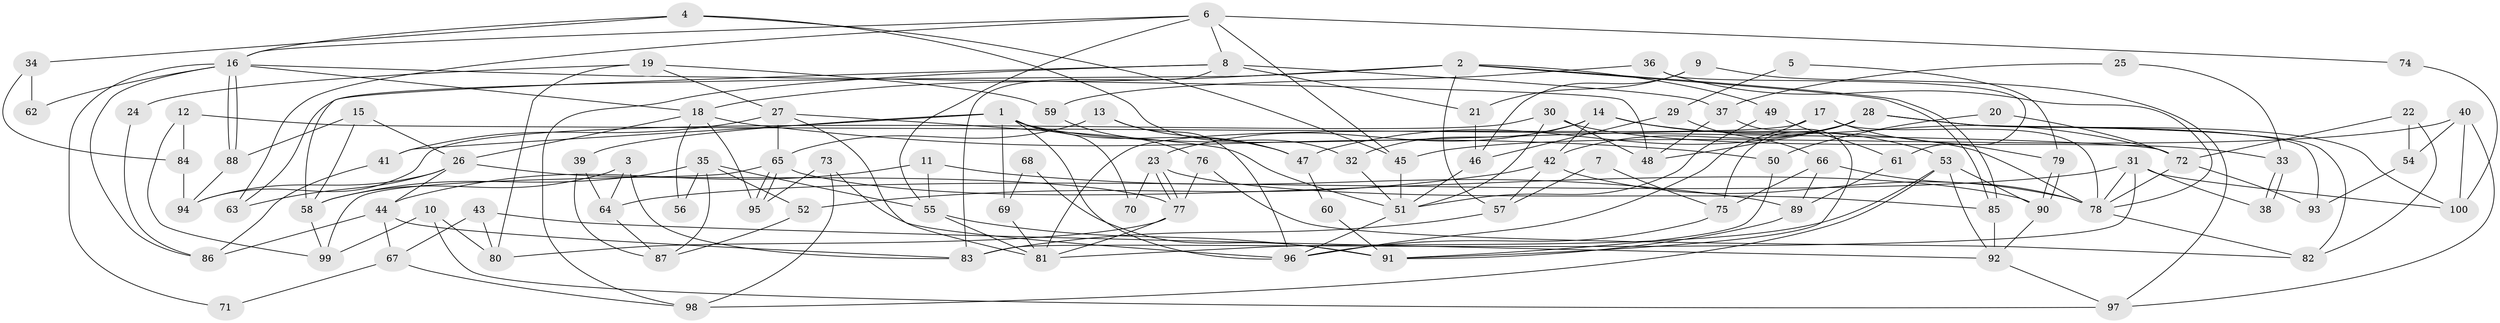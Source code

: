 // Generated by graph-tools (version 1.1) at 2025/11/02/21/25 10:11:14]
// undirected, 100 vertices, 200 edges
graph export_dot {
graph [start="1"]
  node [color=gray90,style=filled];
  1;
  2;
  3;
  4;
  5;
  6;
  7;
  8;
  9;
  10;
  11;
  12;
  13;
  14;
  15;
  16;
  17;
  18;
  19;
  20;
  21;
  22;
  23;
  24;
  25;
  26;
  27;
  28;
  29;
  30;
  31;
  32;
  33;
  34;
  35;
  36;
  37;
  38;
  39;
  40;
  41;
  42;
  43;
  44;
  45;
  46;
  47;
  48;
  49;
  50;
  51;
  52;
  53;
  54;
  55;
  56;
  57;
  58;
  59;
  60;
  61;
  62;
  63;
  64;
  65;
  66;
  67;
  68;
  69;
  70;
  71;
  72;
  73;
  74;
  75;
  76;
  77;
  78;
  79;
  80;
  81;
  82;
  83;
  84;
  85;
  86;
  87;
  88;
  89;
  90;
  91;
  92;
  93;
  94;
  95;
  96;
  97;
  98;
  99;
  100;
  1 -- 78;
  1 -- 96;
  1 -- 39;
  1 -- 41;
  1 -- 47;
  1 -- 69;
  1 -- 70;
  2 -- 85;
  2 -- 85;
  2 -- 63;
  2 -- 18;
  2 -- 49;
  2 -- 57;
  3 -- 64;
  3 -- 83;
  3 -- 58;
  4 -- 32;
  4 -- 16;
  4 -- 34;
  4 -- 45;
  5 -- 79;
  5 -- 29;
  6 -- 8;
  6 -- 16;
  6 -- 45;
  6 -- 55;
  6 -- 63;
  6 -- 74;
  7 -- 75;
  7 -- 57;
  8 -- 83;
  8 -- 98;
  8 -- 21;
  8 -- 37;
  8 -- 58;
  9 -- 21;
  9 -- 97;
  9 -- 46;
  10 -- 97;
  10 -- 99;
  10 -- 80;
  11 -- 44;
  11 -- 55;
  11 -- 89;
  12 -- 99;
  12 -- 72;
  12 -- 84;
  13 -- 47;
  13 -- 65;
  13 -- 96;
  14 -- 72;
  14 -- 53;
  14 -- 23;
  14 -- 32;
  14 -- 42;
  15 -- 58;
  15 -- 88;
  15 -- 26;
  16 -- 86;
  16 -- 88;
  16 -- 88;
  16 -- 18;
  16 -- 48;
  16 -- 62;
  16 -- 71;
  17 -- 96;
  17 -- 81;
  17 -- 78;
  17 -- 79;
  18 -- 26;
  18 -- 50;
  18 -- 56;
  18 -- 95;
  19 -- 80;
  19 -- 27;
  19 -- 24;
  19 -- 59;
  20 -- 50;
  20 -- 72;
  21 -- 46;
  22 -- 82;
  22 -- 54;
  22 -- 72;
  23 -- 77;
  23 -- 77;
  23 -- 70;
  23 -- 85;
  24 -- 86;
  25 -- 33;
  25 -- 37;
  26 -- 44;
  26 -- 63;
  26 -- 77;
  26 -- 94;
  27 -- 65;
  27 -- 81;
  27 -- 41;
  27 -- 51;
  28 -- 82;
  28 -- 42;
  28 -- 47;
  28 -- 48;
  28 -- 75;
  28 -- 93;
  28 -- 100;
  29 -- 66;
  29 -- 46;
  30 -- 48;
  30 -- 51;
  30 -- 33;
  30 -- 94;
  31 -- 83;
  31 -- 78;
  31 -- 38;
  31 -- 64;
  31 -- 100;
  32 -- 51;
  33 -- 38;
  33 -- 38;
  34 -- 84;
  34 -- 62;
  35 -- 58;
  35 -- 55;
  35 -- 52;
  35 -- 56;
  35 -- 87;
  36 -- 78;
  36 -- 61;
  36 -- 59;
  37 -- 48;
  37 -- 91;
  39 -- 87;
  39 -- 64;
  40 -- 45;
  40 -- 100;
  40 -- 54;
  40 -- 97;
  41 -- 86;
  42 -- 52;
  42 -- 57;
  42 -- 78;
  43 -- 92;
  43 -- 80;
  43 -- 67;
  44 -- 67;
  44 -- 83;
  44 -- 86;
  45 -- 51;
  46 -- 51;
  47 -- 60;
  49 -- 51;
  49 -- 61;
  50 -- 91;
  51 -- 96;
  52 -- 87;
  53 -- 81;
  53 -- 92;
  53 -- 90;
  53 -- 98;
  54 -- 93;
  55 -- 91;
  55 -- 81;
  57 -- 83;
  58 -- 99;
  59 -- 76;
  60 -- 91;
  61 -- 89;
  64 -- 87;
  65 -- 90;
  65 -- 95;
  65 -- 95;
  65 -- 99;
  66 -- 75;
  66 -- 78;
  66 -- 89;
  67 -- 98;
  67 -- 71;
  68 -- 69;
  68 -- 91;
  69 -- 81;
  72 -- 78;
  72 -- 93;
  73 -- 96;
  73 -- 95;
  73 -- 98;
  74 -- 100;
  75 -- 96;
  76 -- 77;
  76 -- 82;
  77 -- 80;
  77 -- 81;
  78 -- 82;
  79 -- 90;
  79 -- 90;
  84 -- 94;
  85 -- 92;
  88 -- 94;
  89 -- 91;
  90 -- 92;
  92 -- 97;
}
